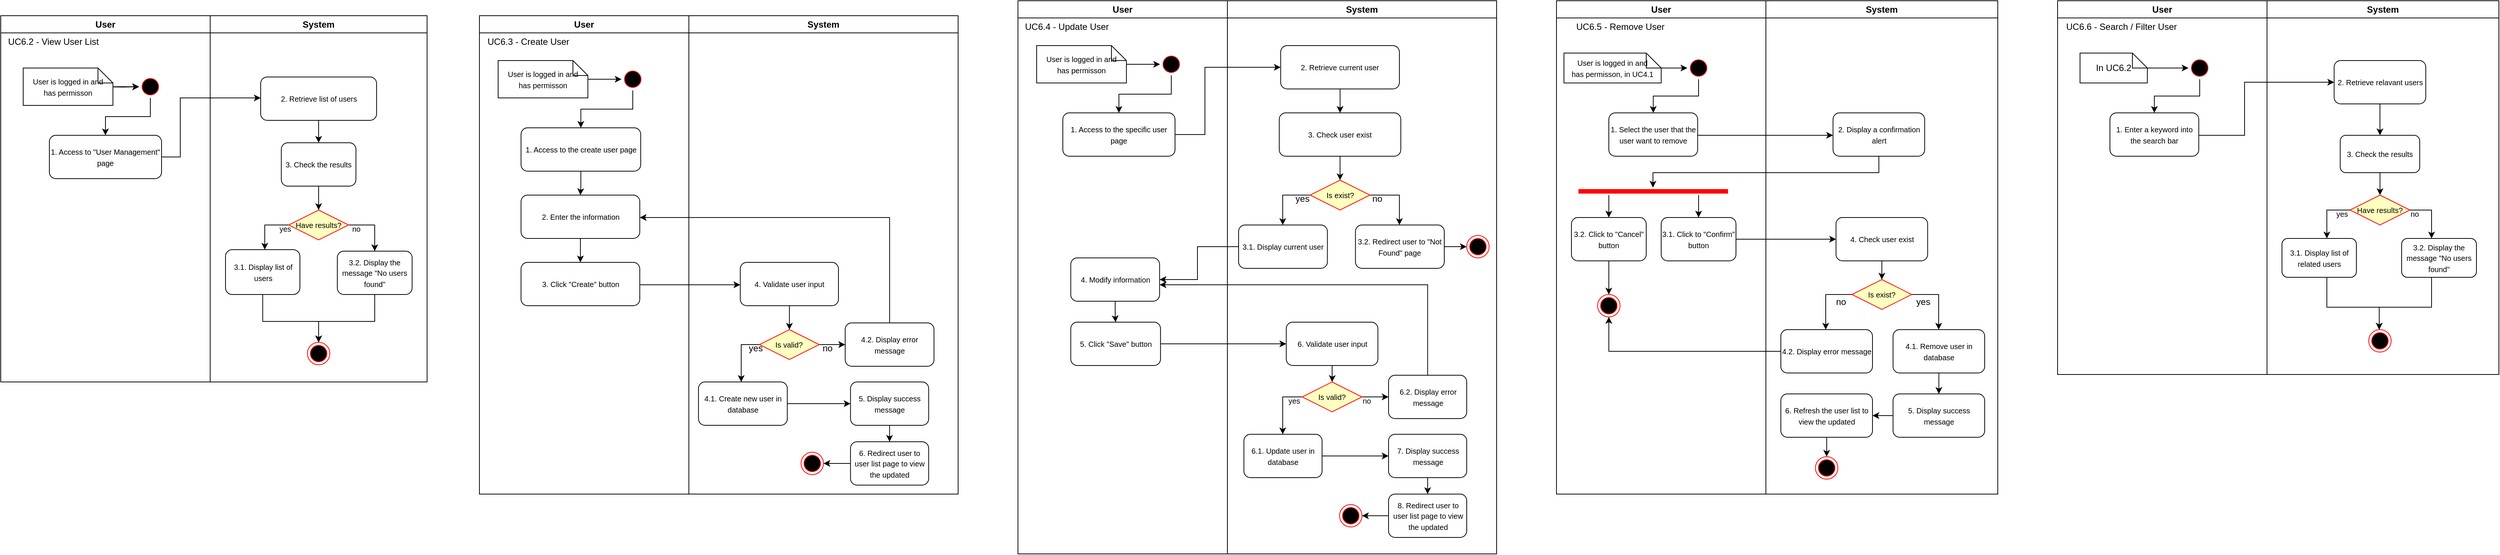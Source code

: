 <mxfile version="21.6.1" type="device">
  <diagram name="Page-1" id="e7e014a7-5840-1c2e-5031-d8a46d1fe8dd">
    <mxGraphModel dx="863" dy="505" grid="1" gridSize="10" guides="1" tooltips="1" connect="1" arrows="1" fold="1" page="1" pageScale="1" pageWidth="1169" pageHeight="826" background="none" math="0" shadow="0">
      <root>
        <mxCell id="0" />
        <mxCell id="1" parent="0" />
        <mxCell id="2" value="User" style="swimlane;whiteSpace=wrap;labelBackgroundColor=none;" parent="1" vertex="1">
          <mxGeometry x="40" y="40" width="280" height="490" as="geometry" />
        </mxCell>
        <mxCell id="q0-vvOxoMpotTMaAw7Id-45" value="" style="edgeStyle=orthogonalEdgeStyle;rounded=0;orthogonalLoop=1;jettySize=auto;html=1;" parent="2" source="5" target="q0-vvOxoMpotTMaAw7Id-51" edge="1">
          <mxGeometry relative="1" as="geometry">
            <mxPoint x="139.983" y="82" as="targetPoint" />
            <Array as="points" />
          </mxGeometry>
        </mxCell>
        <mxCell id="5" value="" style="ellipse;shape=startState;fillColor=#000000;strokeColor=#ff0000;" parent="2" vertex="1">
          <mxGeometry x="185" y="80" width="30" height="30" as="geometry" />
        </mxCell>
        <mxCell id="q0-vvOxoMpotTMaAw7Id-51" value="&lt;span style=&quot;color: rgb(0, 0, 0); font-family: Helvetica; font-size: 10px; font-style: normal; font-variant-ligatures: normal; font-variant-caps: normal; font-weight: 400; letter-spacing: normal; orphans: 2; text-align: center; text-indent: 0px; text-transform: none; widows: 2; word-spacing: 0px; -webkit-text-stroke-width: 0px; background-color: rgb(251, 251, 251); text-decoration-thickness: initial; text-decoration-style: initial; text-decoration-color: initial; float: none; display: inline !important;&quot;&gt;1. Access to &quot;User Management&quot; page&lt;/span&gt;" style="rounded=1;whiteSpace=wrap;html=1;verticalAlign=middle;" parent="2" vertex="1">
          <mxGeometry x="65" y="160" width="150" height="58" as="geometry" />
        </mxCell>
        <mxCell id="bUwD3FaFitT1GLIlqr40-110" value="" style="edgeStyle=orthogonalEdgeStyle;rounded=0;orthogonalLoop=1;jettySize=auto;html=1;" parent="2" target="5" edge="1">
          <mxGeometry relative="1" as="geometry">
            <mxPoint x="140" y="95" as="sourcePoint" />
          </mxGeometry>
        </mxCell>
        <mxCell id="bUwD3FaFitT1GLIlqr40-21" value="UC6.2 - View User List" style="text;html=1;align=center;verticalAlign=middle;resizable=0;points=[];autosize=1;strokeColor=none;fillColor=none;" parent="2" vertex="1">
          <mxGeometry y="20" width="140" height="30" as="geometry" />
        </mxCell>
        <mxCell id="bUwD3FaFitT1GLIlqr40-117" value="" style="edgeStyle=orthogonalEdgeStyle;rounded=0;orthogonalLoop=1;jettySize=auto;html=1;" parent="2" source="bUwD3FaFitT1GLIlqr40-116" target="5" edge="1">
          <mxGeometry relative="1" as="geometry" />
        </mxCell>
        <mxCell id="bUwD3FaFitT1GLIlqr40-116" value="&lt;font style=&quot;font-size: 10px;&quot;&gt;User is logged in and &lt;br&gt;has permisson&lt;/font&gt;" style="shape=note;size=20;whiteSpace=wrap;html=1;" parent="2" vertex="1">
          <mxGeometry x="30" y="70" width="120" height="50" as="geometry" />
        </mxCell>
        <mxCell id="3" value="System" style="swimlane;whiteSpace=wrap" parent="1" vertex="1">
          <mxGeometry x="320" y="40" width="290" height="490" as="geometry" />
        </mxCell>
        <mxCell id="q0-vvOxoMpotTMaAw7Id-52" value="&lt;font style=&quot;font-size: 10px;&quot;&gt;2. Retrieve list of users&lt;/font&gt;" style="rounded=1;whiteSpace=wrap;html=1;verticalAlign=middle;" parent="3" vertex="1">
          <mxGeometry x="67.5" y="82" width="155" height="58" as="geometry" />
        </mxCell>
        <mxCell id="bUwD3FaFitT1GLIlqr40-51" style="edgeStyle=orthogonalEdgeStyle;rounded=0;orthogonalLoop=1;jettySize=auto;html=1;" parent="3" source="bUwD3FaFitT1GLIlqr40-50" target="21" edge="1">
          <mxGeometry relative="1" as="geometry" />
        </mxCell>
        <mxCell id="bUwD3FaFitT1GLIlqr40-50" value="&lt;font style=&quot;font-size: 10px;&quot;&gt;3. Check the results&lt;/font&gt;" style="rounded=1;whiteSpace=wrap;html=1;verticalAlign=middle;" parent="3" vertex="1">
          <mxGeometry x="95.12" y="170" width="99.75" height="58" as="geometry" />
        </mxCell>
        <mxCell id="q0-vvOxoMpotTMaAw7Id-54" style="edgeStyle=orthogonalEdgeStyle;rounded=0;orthogonalLoop=1;jettySize=auto;html=1;" parent="3" source="q0-vvOxoMpotTMaAw7Id-52" target="bUwD3FaFitT1GLIlqr40-50" edge="1">
          <mxGeometry relative="1" as="geometry" />
        </mxCell>
        <mxCell id="bUwD3FaFitT1GLIlqr40-52" style="edgeStyle=orthogonalEdgeStyle;rounded=0;orthogonalLoop=1;jettySize=auto;html=1;" parent="3" source="21" target="q0-vvOxoMpotTMaAw7Id-57" edge="1">
          <mxGeometry relative="1" as="geometry">
            <Array as="points">
              <mxPoint x="73" y="280" />
            </Array>
          </mxGeometry>
        </mxCell>
        <mxCell id="bUwD3FaFitT1GLIlqr40-54" style="edgeStyle=orthogonalEdgeStyle;rounded=0;orthogonalLoop=1;jettySize=auto;html=1;" parent="3" source="21" target="q0-vvOxoMpotTMaAw7Id-58" edge="1">
          <mxGeometry relative="1" as="geometry">
            <Array as="points">
              <mxPoint x="220" y="280" />
            </Array>
          </mxGeometry>
        </mxCell>
        <mxCell id="21" value="Have results?" style="rhombus;fillColor=#ffffc0;strokeColor=#ff0000;whiteSpace=wrap;fontSize=10;" parent="3" vertex="1">
          <mxGeometry x="105" y="260" width="80" height="40" as="geometry" />
        </mxCell>
        <mxCell id="q0-vvOxoMpotTMaAw7Id-57" value="&lt;font style=&quot;font-size: 10px;&quot;&gt;3.1. Display list of users&lt;/font&gt;" style="rounded=1;whiteSpace=wrap;html=1;verticalAlign=middle;" parent="3" vertex="1">
          <mxGeometry x="20.5" y="313" width="99.5" height="60" as="geometry" />
        </mxCell>
        <mxCell id="q0-vvOxoMpotTMaAw7Id-58" value="&lt;font style=&quot;font-size: 10px;&quot;&gt;3.2. Display the message &quot;No users found&quot;&lt;/font&gt;" style="rounded=1;whiteSpace=wrap;html=1;verticalAlign=middle;" parent="3" vertex="1">
          <mxGeometry x="170" y="315" width="100" height="58" as="geometry" />
        </mxCell>
        <mxCell id="q0-vvOxoMpotTMaAw7Id-59" value="" style="ellipse;html=1;shape=endState;fillColor=#000000;strokeColor=#ff0000;fontSize=10;" parent="3" vertex="1">
          <mxGeometry x="130" y="437" width="30" height="30" as="geometry" />
        </mxCell>
        <mxCell id="q0-vvOxoMpotTMaAw7Id-64" style="edgeStyle=orthogonalEdgeStyle;rounded=0;orthogonalLoop=1;jettySize=auto;html=1;" parent="3" source="q0-vvOxoMpotTMaAw7Id-57" target="q0-vvOxoMpotTMaAw7Id-59" edge="1">
          <mxGeometry relative="1" as="geometry">
            <Array as="points">
              <mxPoint x="70" y="409" />
              <mxPoint x="145" y="409" />
            </Array>
          </mxGeometry>
        </mxCell>
        <mxCell id="q0-vvOxoMpotTMaAw7Id-65" style="edgeStyle=orthogonalEdgeStyle;rounded=0;orthogonalLoop=1;jettySize=auto;html=1;" parent="3" source="q0-vvOxoMpotTMaAw7Id-58" target="q0-vvOxoMpotTMaAw7Id-59" edge="1">
          <mxGeometry relative="1" as="geometry">
            <Array as="points">
              <mxPoint x="220" y="409" />
              <mxPoint x="145" y="409" />
            </Array>
          </mxGeometry>
        </mxCell>
        <mxCell id="q0-vvOxoMpotTMaAw7Id-66" value="&lt;font size=&quot;1&quot;&gt;yes&lt;/font&gt;" style="text;html=1;align=center;verticalAlign=middle;resizable=0;points=[];autosize=1;strokeColor=none;fillColor=none;" parent="3" vertex="1">
          <mxGeometry x="80" y="270" width="40" height="30" as="geometry" />
        </mxCell>
        <mxCell id="q0-vvOxoMpotTMaAw7Id-67" value="&lt;font size=&quot;1&quot;&gt;no&lt;/font&gt;" style="text;html=1;align=center;verticalAlign=middle;resizable=0;points=[];autosize=1;strokeColor=none;fillColor=none;" parent="3" vertex="1">
          <mxGeometry x="180" y="270" width="30" height="30" as="geometry" />
        </mxCell>
        <mxCell id="q0-vvOxoMpotTMaAw7Id-49" style="edgeStyle=orthogonalEdgeStyle;rounded=0;orthogonalLoop=1;jettySize=auto;html=1;" parent="1" source="q0-vvOxoMpotTMaAw7Id-51" target="q0-vvOxoMpotTMaAw7Id-52" edge="1">
          <mxGeometry relative="1" as="geometry">
            <mxPoint x="244.5" y="147" as="sourcePoint" />
            <mxPoint x="396" y="171" as="targetPoint" />
            <Array as="points">
              <mxPoint x="280" y="229" />
              <mxPoint x="280" y="150" />
            </Array>
          </mxGeometry>
        </mxCell>
        <mxCell id="bUwD3FaFitT1GLIlqr40-22" value="User" style="swimlane;whiteSpace=wrap;labelBackgroundColor=none;" parent="1" vertex="1">
          <mxGeometry x="1400" y="20" width="280" height="740" as="geometry" />
        </mxCell>
        <mxCell id="bUwD3FaFitT1GLIlqr40-23" value="" style="edgeStyle=orthogonalEdgeStyle;rounded=0;orthogonalLoop=1;jettySize=auto;html=1;" parent="bUwD3FaFitT1GLIlqr40-22" source="bUwD3FaFitT1GLIlqr40-24" target="bUwD3FaFitT1GLIlqr40-25" edge="1">
          <mxGeometry relative="1" as="geometry">
            <mxPoint x="139.983" y="82" as="targetPoint" />
            <Array as="points" />
          </mxGeometry>
        </mxCell>
        <mxCell id="bUwD3FaFitT1GLIlqr40-24" value="" style="ellipse;shape=startState;fillColor=#000000;strokeColor=#ff0000;" parent="bUwD3FaFitT1GLIlqr40-22" vertex="1">
          <mxGeometry x="190" y="70" width="30" height="30" as="geometry" />
        </mxCell>
        <mxCell id="bUwD3FaFitT1GLIlqr40-25" value="&lt;span style=&quot;color: rgb(0, 0, 0); font-family: Helvetica; font-size: 10px; font-style: normal; font-variant-ligatures: normal; font-variant-caps: normal; font-weight: 400; letter-spacing: normal; orphans: 2; text-align: center; text-indent: 0px; text-transform: none; widows: 2; word-spacing: 0px; -webkit-text-stroke-width: 0px; background-color: rgb(251, 251, 251); text-decoration-thickness: initial; text-decoration-style: initial; text-decoration-color: initial; float: none; display: inline !important;&quot;&gt;1. Access to the specific user page&lt;/span&gt;" style="rounded=1;whiteSpace=wrap;html=1;verticalAlign=middle;" parent="bUwD3FaFitT1GLIlqr40-22" vertex="1">
          <mxGeometry x="60" y="150" width="150" height="58" as="geometry" />
        </mxCell>
        <mxCell id="bUwD3FaFitT1GLIlqr40-43" value="&lt;font style=&quot;font-size: 10px;&quot;&gt;5. Click &quot;Save&quot; button&lt;/font&gt;" style="rounded=1;whiteSpace=wrap;html=1;verticalAlign=middle;" parent="bUwD3FaFitT1GLIlqr40-22" vertex="1">
          <mxGeometry x="70.62" y="430" width="120" height="58" as="geometry" />
        </mxCell>
        <mxCell id="bUwD3FaFitT1GLIlqr40-112" value="UC6.4 - Update User" style="text;html=1;align=center;verticalAlign=middle;resizable=0;points=[];autosize=1;strokeColor=none;fillColor=none;" parent="bUwD3FaFitT1GLIlqr40-22" vertex="1">
          <mxGeometry x="-5" y="20" width="140" height="30" as="geometry" />
        </mxCell>
        <mxCell id="bUwD3FaFitT1GLIlqr40-113" value="" style="edgeStyle=orthogonalEdgeStyle;rounded=0;orthogonalLoop=1;jettySize=auto;html=1;" parent="bUwD3FaFitT1GLIlqr40-22" source="bUwD3FaFitT1GLIlqr40-111" target="bUwD3FaFitT1GLIlqr40-24" edge="1">
          <mxGeometry relative="1" as="geometry" />
        </mxCell>
        <mxCell id="bUwD3FaFitT1GLIlqr40-111" value="&lt;font style=&quot;font-size: 10px;&quot;&gt;User is logged in and &lt;br&gt;has permisson&lt;/font&gt;" style="shape=note;size=20;whiteSpace=wrap;html=1;" parent="bUwD3FaFitT1GLIlqr40-22" vertex="1">
          <mxGeometry x="25" y="60" width="120" height="50" as="geometry" />
        </mxCell>
        <mxCell id="bUwD3FaFitT1GLIlqr40-41" value="&lt;font style=&quot;font-size: 10px;&quot;&gt;4. Modify information&lt;/font&gt;" style="rounded=1;whiteSpace=wrap;html=1;verticalAlign=middle;" parent="bUwD3FaFitT1GLIlqr40-22" vertex="1">
          <mxGeometry x="70.62" y="344" width="118.75" height="58" as="geometry" />
        </mxCell>
        <mxCell id="bUwD3FaFitT1GLIlqr40-44" style="edgeStyle=orthogonalEdgeStyle;rounded=0;orthogonalLoop=1;jettySize=auto;html=1;" parent="bUwD3FaFitT1GLIlqr40-22" source="bUwD3FaFitT1GLIlqr40-41" target="bUwD3FaFitT1GLIlqr40-43" edge="1">
          <mxGeometry relative="1" as="geometry" />
        </mxCell>
        <mxCell id="bUwD3FaFitT1GLIlqr40-27" value="System" style="swimlane;whiteSpace=wrap" parent="1" vertex="1">
          <mxGeometry x="1680" y="20" width="360" height="740" as="geometry" />
        </mxCell>
        <mxCell id="pSkTOcKnXI5YWZAtx5D0-23" value="" style="edgeStyle=orthogonalEdgeStyle;rounded=0;orthogonalLoop=1;jettySize=auto;html=1;" parent="bUwD3FaFitT1GLIlqr40-27" source="bUwD3FaFitT1GLIlqr40-32" target="pSkTOcKnXI5YWZAtx5D0-22" edge="1">
          <mxGeometry relative="1" as="geometry" />
        </mxCell>
        <mxCell id="bUwD3FaFitT1GLIlqr40-32" value="&lt;font style=&quot;font-size: 10px;&quot;&gt;2. Retrieve current user&lt;/font&gt;" style="rounded=1;whiteSpace=wrap;html=1;verticalAlign=middle;" parent="bUwD3FaFitT1GLIlqr40-27" vertex="1">
          <mxGeometry x="71.25" y="60" width="158.75" height="58" as="geometry" />
        </mxCell>
        <mxCell id="bUwD3FaFitT1GLIlqr40-48" style="edgeStyle=orthogonalEdgeStyle;rounded=0;orthogonalLoop=1;jettySize=auto;html=1;" parent="bUwD3FaFitT1GLIlqr40-27" source="bUwD3FaFitT1GLIlqr40-45" target="bUwD3FaFitT1GLIlqr40-46" edge="1">
          <mxGeometry relative="1" as="geometry" />
        </mxCell>
        <mxCell id="bUwD3FaFitT1GLIlqr40-45" value="&lt;font style=&quot;font-size: 10px;&quot;&gt;6. Validate user input&lt;/font&gt;" style="rounded=1;whiteSpace=wrap;html=1;verticalAlign=middle;" parent="bUwD3FaFitT1GLIlqr40-27" vertex="1">
          <mxGeometry x="78.75" y="430" width="122.5" height="58" as="geometry" />
        </mxCell>
        <mxCell id="pSkTOcKnXI5YWZAtx5D0-37" style="edgeStyle=orthogonalEdgeStyle;rounded=0;orthogonalLoop=1;jettySize=auto;html=1;" parent="bUwD3FaFitT1GLIlqr40-27" source="bUwD3FaFitT1GLIlqr40-46" target="bUwD3FaFitT1GLIlqr40-49" edge="1">
          <mxGeometry relative="1" as="geometry">
            <Array as="points">
              <mxPoint x="74" y="530" />
            </Array>
          </mxGeometry>
        </mxCell>
        <mxCell id="pSkTOcKnXI5YWZAtx5D0-38" style="edgeStyle=orthogonalEdgeStyle;rounded=0;orthogonalLoop=1;jettySize=auto;html=1;" parent="bUwD3FaFitT1GLIlqr40-27" source="bUwD3FaFitT1GLIlqr40-46" target="bUwD3FaFitT1GLIlqr40-56" edge="1">
          <mxGeometry relative="1" as="geometry">
            <Array as="points">
              <mxPoint x="217" y="530" />
            </Array>
          </mxGeometry>
        </mxCell>
        <mxCell id="bUwD3FaFitT1GLIlqr40-46" value="Is valid?" style="rhombus;fillColor=#ffffc0;strokeColor=#ff0000;whiteSpace=wrap;fontSize=10;" parent="bUwD3FaFitT1GLIlqr40-27" vertex="1">
          <mxGeometry x="100" y="510" width="80" height="40" as="geometry" />
        </mxCell>
        <mxCell id="bUwD3FaFitT1GLIlqr40-61" style="edgeStyle=orthogonalEdgeStyle;rounded=0;orthogonalLoop=1;jettySize=auto;html=1;" parent="bUwD3FaFitT1GLIlqr40-27" source="bUwD3FaFitT1GLIlqr40-49" target="bUwD3FaFitT1GLIlqr40-60" edge="1">
          <mxGeometry relative="1" as="geometry" />
        </mxCell>
        <mxCell id="bUwD3FaFitT1GLIlqr40-49" value="&lt;font style=&quot;font-size: 10px;&quot;&gt;6.1. Update user in database&lt;/font&gt;" style="rounded=1;whiteSpace=wrap;html=1;verticalAlign=middle;" parent="bUwD3FaFitT1GLIlqr40-27" vertex="1">
          <mxGeometry x="22.12" y="580" width="104.5" height="58" as="geometry" />
        </mxCell>
        <mxCell id="bUwD3FaFitT1GLIlqr40-56" value="&lt;font style=&quot;font-size: 10px;&quot;&gt;6.2. Display error message&lt;/font&gt;" style="rounded=1;whiteSpace=wrap;html=1;verticalAlign=middle;" parent="bUwD3FaFitT1GLIlqr40-27" vertex="1">
          <mxGeometry x="215.5" y="501" width="104.5" height="58" as="geometry" />
        </mxCell>
        <mxCell id="iPqSwQI-IjeFykvfGZ3u-22" style="edgeStyle=orthogonalEdgeStyle;rounded=0;orthogonalLoop=1;jettySize=auto;html=1;" parent="bUwD3FaFitT1GLIlqr40-27" source="bUwD3FaFitT1GLIlqr40-60" target="DOB6De9PXuz2SghbElTi-24" edge="1">
          <mxGeometry relative="1" as="geometry">
            <Array as="points" />
          </mxGeometry>
        </mxCell>
        <mxCell id="bUwD3FaFitT1GLIlqr40-60" value="&lt;font style=&quot;font-size: 10px;&quot;&gt;7. Display success message&lt;/font&gt;" style="rounded=1;whiteSpace=wrap;html=1;verticalAlign=middle;" parent="bUwD3FaFitT1GLIlqr40-27" vertex="1">
          <mxGeometry x="215.5" y="580" width="104.5" height="58" as="geometry" />
        </mxCell>
        <mxCell id="bUwD3FaFitT1GLIlqr40-37" value="" style="ellipse;html=1;shape=endState;fillColor=#000000;strokeColor=#ff0000;fontSize=10;" parent="bUwD3FaFitT1GLIlqr40-27" vertex="1">
          <mxGeometry x="150" y="674" width="30" height="30" as="geometry" />
        </mxCell>
        <mxCell id="bUwD3FaFitT1GLIlqr40-114" value="&lt;font size=&quot;1&quot;&gt;yes&lt;/font&gt;" style="text;html=1;align=center;verticalAlign=middle;resizable=0;points=[];autosize=1;strokeColor=none;fillColor=none;" parent="bUwD3FaFitT1GLIlqr40-27" vertex="1">
          <mxGeometry x="69.37" y="520" width="40" height="30" as="geometry" />
        </mxCell>
        <mxCell id="bUwD3FaFitT1GLIlqr40-115" value="&lt;font size=&quot;1&quot;&gt;no&lt;/font&gt;" style="text;html=1;align=center;verticalAlign=middle;resizable=0;points=[];autosize=1;strokeColor=none;fillColor=none;" parent="bUwD3FaFitT1GLIlqr40-27" vertex="1">
          <mxGeometry x="171.25" y="520" width="30" height="30" as="geometry" />
        </mxCell>
        <mxCell id="pSkTOcKnXI5YWZAtx5D0-27" value="" style="edgeStyle=orthogonalEdgeStyle;rounded=0;orthogonalLoop=1;jettySize=auto;html=1;" parent="bUwD3FaFitT1GLIlqr40-27" source="pSkTOcKnXI5YWZAtx5D0-22" target="pSkTOcKnXI5YWZAtx5D0-26" edge="1">
          <mxGeometry relative="1" as="geometry" />
        </mxCell>
        <mxCell id="pSkTOcKnXI5YWZAtx5D0-22" value="&lt;font style=&quot;font-size: 10px;&quot;&gt;3. Check user exist&lt;/font&gt;" style="rounded=1;whiteSpace=wrap;html=1;verticalAlign=middle;" parent="bUwD3FaFitT1GLIlqr40-27" vertex="1">
          <mxGeometry x="69.37" y="150" width="162.5" height="58" as="geometry" />
        </mxCell>
        <mxCell id="pSkTOcKnXI5YWZAtx5D0-30" style="edgeStyle=orthogonalEdgeStyle;rounded=0;orthogonalLoop=1;jettySize=auto;html=1;" parent="bUwD3FaFitT1GLIlqr40-27" source="pSkTOcKnXI5YWZAtx5D0-26" target="pSkTOcKnXI5YWZAtx5D0-28" edge="1">
          <mxGeometry relative="1" as="geometry">
            <Array as="points">
              <mxPoint x="74" y="260" />
            </Array>
          </mxGeometry>
        </mxCell>
        <mxCell id="pSkTOcKnXI5YWZAtx5D0-31" style="edgeStyle=orthogonalEdgeStyle;rounded=0;orthogonalLoop=1;jettySize=auto;html=1;" parent="bUwD3FaFitT1GLIlqr40-27" source="pSkTOcKnXI5YWZAtx5D0-26" target="pSkTOcKnXI5YWZAtx5D0-29" edge="1">
          <mxGeometry relative="1" as="geometry">
            <Array as="points">
              <mxPoint x="230" y="260" />
            </Array>
          </mxGeometry>
        </mxCell>
        <mxCell id="pSkTOcKnXI5YWZAtx5D0-26" value="Is exist?" style="rhombus;fillColor=#ffffc0;strokeColor=#ff0000;whiteSpace=wrap;fontSize=10;" parent="bUwD3FaFitT1GLIlqr40-27" vertex="1">
          <mxGeometry x="110.62" y="240" width="80" height="40" as="geometry" />
        </mxCell>
        <mxCell id="pSkTOcKnXI5YWZAtx5D0-28" value="&lt;font style=&quot;font-size: 10px;&quot;&gt;3.1. Display current user&lt;/font&gt;" style="rounded=1;whiteSpace=wrap;html=1;verticalAlign=middle;" parent="bUwD3FaFitT1GLIlqr40-27" vertex="1">
          <mxGeometry x="15" y="300" width="118.75" height="58" as="geometry" />
        </mxCell>
        <mxCell id="pSkTOcKnXI5YWZAtx5D0-40" value="" style="edgeStyle=orthogonalEdgeStyle;rounded=0;orthogonalLoop=1;jettySize=auto;html=1;" parent="bUwD3FaFitT1GLIlqr40-27" source="pSkTOcKnXI5YWZAtx5D0-29" target="pSkTOcKnXI5YWZAtx5D0-39" edge="1">
          <mxGeometry relative="1" as="geometry" />
        </mxCell>
        <mxCell id="pSkTOcKnXI5YWZAtx5D0-29" value="&lt;font style=&quot;font-size: 10px;&quot;&gt;3.2. Redirect user to &quot;Not Found&quot; page&lt;/font&gt;" style="rounded=1;whiteSpace=wrap;html=1;verticalAlign=middle;" parent="bUwD3FaFitT1GLIlqr40-27" vertex="1">
          <mxGeometry x="171.25" y="300" width="118.75" height="58" as="geometry" />
        </mxCell>
        <mxCell id="pSkTOcKnXI5YWZAtx5D0-32" value="yes" style="text;html=1;align=center;verticalAlign=middle;resizable=0;points=[];autosize=1;strokeColor=none;fillColor=none;" parent="bUwD3FaFitT1GLIlqr40-27" vertex="1">
          <mxGeometry x="79.5" y="250" width="40" height="30" as="geometry" />
        </mxCell>
        <mxCell id="pSkTOcKnXI5YWZAtx5D0-33" value="no" style="text;html=1;align=center;verticalAlign=middle;resizable=0;points=[];autosize=1;strokeColor=none;fillColor=none;" parent="bUwD3FaFitT1GLIlqr40-27" vertex="1">
          <mxGeometry x="180" y="250" width="40" height="30" as="geometry" />
        </mxCell>
        <mxCell id="pSkTOcKnXI5YWZAtx5D0-39" value="" style="ellipse;html=1;shape=endState;fillColor=#000000;strokeColor=#ff0000;fontSize=10;" parent="bUwD3FaFitT1GLIlqr40-27" vertex="1">
          <mxGeometry x="320" y="314" width="30" height="30" as="geometry" />
        </mxCell>
        <mxCell id="DOB6De9PXuz2SghbElTi-25" value="" style="edgeStyle=orthogonalEdgeStyle;rounded=0;orthogonalLoop=1;jettySize=auto;html=1;" edge="1" parent="bUwD3FaFitT1GLIlqr40-27" source="DOB6De9PXuz2SghbElTi-24" target="bUwD3FaFitT1GLIlqr40-37">
          <mxGeometry relative="1" as="geometry" />
        </mxCell>
        <mxCell id="DOB6De9PXuz2SghbElTi-24" value="&lt;font style=&quot;font-size: 10px;&quot;&gt;&lt;font style=&quot;font-size: 10px;&quot;&gt;&lt;font style=&quot;font-size: 10px;&quot;&gt;8.&amp;nbsp;&lt;/font&gt;Redirect user to user list page&lt;/font&gt;&amp;nbsp;to view the updated&lt;/font&gt;" style="rounded=1;whiteSpace=wrap;html=1;verticalAlign=middle;" vertex="1" parent="bUwD3FaFitT1GLIlqr40-27">
          <mxGeometry x="215.5" y="660" width="104.5" height="58" as="geometry" />
        </mxCell>
        <mxCell id="bUwD3FaFitT1GLIlqr40-40" style="edgeStyle=orthogonalEdgeStyle;rounded=0;orthogonalLoop=1;jettySize=auto;html=1;" parent="1" source="bUwD3FaFitT1GLIlqr40-25" target="bUwD3FaFitT1GLIlqr40-32" edge="1">
          <mxGeometry relative="1" as="geometry">
            <mxPoint x="1604.5" y="127" as="sourcePoint" />
            <mxPoint x="1756" y="151" as="targetPoint" />
            <Array as="points">
              <mxPoint x="1650" y="199" />
              <mxPoint x="1650" y="109" />
            </Array>
          </mxGeometry>
        </mxCell>
        <mxCell id="bUwD3FaFitT1GLIlqr40-47" style="edgeStyle=orthogonalEdgeStyle;rounded=0;orthogonalLoop=1;jettySize=auto;html=1;" parent="1" source="bUwD3FaFitT1GLIlqr40-43" target="bUwD3FaFitT1GLIlqr40-45" edge="1">
          <mxGeometry relative="1" as="geometry" />
        </mxCell>
        <mxCell id="bUwD3FaFitT1GLIlqr40-63" value="User" style="swimlane;whiteSpace=wrap;labelBackgroundColor=none;" parent="1" vertex="1">
          <mxGeometry x="2790" y="20" width="280" height="500" as="geometry" />
        </mxCell>
        <mxCell id="bUwD3FaFitT1GLIlqr40-64" value="" style="edgeStyle=orthogonalEdgeStyle;rounded=0;orthogonalLoop=1;jettySize=auto;html=1;" parent="bUwD3FaFitT1GLIlqr40-63" source="bUwD3FaFitT1GLIlqr40-65" target="bUwD3FaFitT1GLIlqr40-69" edge="1">
          <mxGeometry relative="1" as="geometry">
            <mxPoint x="140" y="82" as="targetPoint" />
            <Array as="points" />
          </mxGeometry>
        </mxCell>
        <mxCell id="bUwD3FaFitT1GLIlqr40-65" value="" style="ellipse;shape=startState;fillColor=#000000;strokeColor=#ff0000;" parent="bUwD3FaFitT1GLIlqr40-63" vertex="1">
          <mxGeometry x="175" y="75" width="30" height="30" as="geometry" />
        </mxCell>
        <mxCell id="bUwD3FaFitT1GLIlqr40-69" value="&lt;font style=&quot;font-size: 10px;&quot;&gt;1. Enter a keyword into the search bar&lt;/font&gt;" style="rounded=1;whiteSpace=wrap;html=1;verticalAlign=middle;" parent="bUwD3FaFitT1GLIlqr40-63" vertex="1">
          <mxGeometry x="70" y="150" width="118.75" height="58" as="geometry" />
        </mxCell>
        <mxCell id="bUwD3FaFitT1GLIlqr40-119" value="" style="edgeStyle=orthogonalEdgeStyle;rounded=0;orthogonalLoop=1;jettySize=auto;html=1;" parent="bUwD3FaFitT1GLIlqr40-63" source="bUwD3FaFitT1GLIlqr40-107" target="bUwD3FaFitT1GLIlqr40-65" edge="1">
          <mxGeometry relative="1" as="geometry" />
        </mxCell>
        <mxCell id="bUwD3FaFitT1GLIlqr40-107" value="In UC6.2" style="shape=note;size=20;whiteSpace=wrap;html=1;" parent="bUwD3FaFitT1GLIlqr40-63" vertex="1">
          <mxGeometry x="30" y="70" width="90" height="40" as="geometry" />
        </mxCell>
        <mxCell id="bUwD3FaFitT1GLIlqr40-118" value="UC6.6 - Search / Filter User" style="text;html=1;align=center;verticalAlign=middle;resizable=0;points=[];autosize=1;strokeColor=none;fillColor=none;" parent="bUwD3FaFitT1GLIlqr40-63" vertex="1">
          <mxGeometry y="20" width="170" height="30" as="geometry" />
        </mxCell>
        <mxCell id="bUwD3FaFitT1GLIlqr40-71" value="System" style="swimlane;whiteSpace=wrap" parent="1" vertex="1">
          <mxGeometry x="3070" y="20" width="310" height="500" as="geometry" />
        </mxCell>
        <mxCell id="bUwD3FaFitT1GLIlqr40-74" value="&lt;font style=&quot;font-size: 10px;&quot;&gt;3. Check the results&lt;/font&gt;" style="rounded=1;whiteSpace=wrap;html=1;verticalAlign=middle;" parent="bUwD3FaFitT1GLIlqr40-71" vertex="1">
          <mxGeometry x="97.88" y="180" width="106.25" height="50" as="geometry" />
        </mxCell>
        <mxCell id="bUwD3FaFitT1GLIlqr40-93" value="" style="edgeStyle=orthogonalEdgeStyle;rounded=0;orthogonalLoop=1;jettySize=auto;html=1;" parent="bUwD3FaFitT1GLIlqr40-71" source="bUwD3FaFitT1GLIlqr40-91" target="bUwD3FaFitT1GLIlqr40-74" edge="1">
          <mxGeometry relative="1" as="geometry" />
        </mxCell>
        <mxCell id="bUwD3FaFitT1GLIlqr40-91" value="&lt;font style=&quot;font-size: 10px;&quot;&gt;2. Retrieve relavant users&lt;/font&gt;" style="rounded=1;whiteSpace=wrap;html=1;verticalAlign=middle;" parent="bUwD3FaFitT1GLIlqr40-71" vertex="1">
          <mxGeometry x="89.75" y="80" width="122.5" height="58" as="geometry" />
        </mxCell>
        <mxCell id="bUwD3FaFitT1GLIlqr40-94" style="edgeStyle=orthogonalEdgeStyle;rounded=0;orthogonalLoop=1;jettySize=auto;html=1;" parent="bUwD3FaFitT1GLIlqr40-71" source="bUwD3FaFitT1GLIlqr40-74" target="bUwD3FaFitT1GLIlqr40-97" edge="1">
          <mxGeometry relative="1" as="geometry">
            <mxPoint x="154.75" y="320" as="sourcePoint" />
          </mxGeometry>
        </mxCell>
        <mxCell id="bUwD3FaFitT1GLIlqr40-97" value="Have results?" style="rhombus;fillColor=#ffffc0;strokeColor=#ff0000;whiteSpace=wrap;fontSize=10;" parent="bUwD3FaFitT1GLIlqr40-71" vertex="1">
          <mxGeometry x="111.01" y="260" width="80" height="40" as="geometry" />
        </mxCell>
        <mxCell id="bUwD3FaFitT1GLIlqr40-98" value="&lt;font style=&quot;font-size: 10px;&quot;&gt;&lt;font style=&quot;font-size: 10px;&quot;&gt;3.1.&amp;nbsp;&lt;/font&gt;Display list of related users&lt;/font&gt;" style="rounded=1;whiteSpace=wrap;html=1;verticalAlign=middle;" parent="bUwD3FaFitT1GLIlqr40-71" vertex="1">
          <mxGeometry x="20" y="318" width="99.5" height="52" as="geometry" />
        </mxCell>
        <mxCell id="bUwD3FaFitT1GLIlqr40-95" style="edgeStyle=orthogonalEdgeStyle;rounded=0;orthogonalLoop=1;jettySize=auto;html=1;" parent="bUwD3FaFitT1GLIlqr40-71" source="bUwD3FaFitT1GLIlqr40-97" target="bUwD3FaFitT1GLIlqr40-98" edge="1">
          <mxGeometry relative="1" as="geometry">
            <Array as="points">
              <mxPoint x="80" y="280" />
            </Array>
          </mxGeometry>
        </mxCell>
        <mxCell id="bUwD3FaFitT1GLIlqr40-99" value="&lt;font style=&quot;font-size: 10px;&quot;&gt;3.2. Display the message &quot;No users found&quot;&lt;/font&gt;" style="rounded=1;whiteSpace=wrap;html=1;verticalAlign=middle;" parent="bUwD3FaFitT1GLIlqr40-71" vertex="1">
          <mxGeometry x="180" y="318" width="100" height="52" as="geometry" />
        </mxCell>
        <mxCell id="bUwD3FaFitT1GLIlqr40-96" style="edgeStyle=orthogonalEdgeStyle;rounded=0;orthogonalLoop=1;jettySize=auto;html=1;" parent="bUwD3FaFitT1GLIlqr40-71" source="bUwD3FaFitT1GLIlqr40-97" target="bUwD3FaFitT1GLIlqr40-99" edge="1">
          <mxGeometry relative="1" as="geometry">
            <Array as="points">
              <mxPoint x="220" y="280" />
            </Array>
          </mxGeometry>
        </mxCell>
        <mxCell id="bUwD3FaFitT1GLIlqr40-100" style="edgeStyle=orthogonalEdgeStyle;rounded=0;orthogonalLoop=1;jettySize=auto;html=1;" parent="bUwD3FaFitT1GLIlqr40-71" source="bUwD3FaFitT1GLIlqr40-98" target="bUwD3FaFitT1GLIlqr40-104" edge="1">
          <mxGeometry relative="1" as="geometry">
            <Array as="points">
              <mxPoint x="80" y="410" />
              <mxPoint x="150" y="410" />
            </Array>
            <mxPoint x="154.75" y="529" as="targetPoint" />
          </mxGeometry>
        </mxCell>
        <mxCell id="bUwD3FaFitT1GLIlqr40-101" style="edgeStyle=orthogonalEdgeStyle;rounded=0;orthogonalLoop=1;jettySize=auto;html=1;" parent="bUwD3FaFitT1GLIlqr40-71" source="bUwD3FaFitT1GLIlqr40-99" target="bUwD3FaFitT1GLIlqr40-104" edge="1">
          <mxGeometry relative="1" as="geometry">
            <Array as="points">
              <mxPoint x="220" y="410" />
              <mxPoint x="150" y="410" />
            </Array>
            <mxPoint x="154.75" y="529" as="targetPoint" />
          </mxGeometry>
        </mxCell>
        <mxCell id="bUwD3FaFitT1GLIlqr40-102" value="&lt;font size=&quot;1&quot;&gt;yes&lt;/font&gt;" style="text;html=1;align=center;verticalAlign=middle;resizable=0;points=[];autosize=1;strokeColor=none;fillColor=none;" parent="bUwD3FaFitT1GLIlqr40-71" vertex="1">
          <mxGeometry x="79.5" y="270" width="40" height="30" as="geometry" />
        </mxCell>
        <mxCell id="bUwD3FaFitT1GLIlqr40-103" value="&lt;font size=&quot;1&quot;&gt;no&lt;/font&gt;" style="text;html=1;align=center;verticalAlign=middle;resizable=0;points=[];autosize=1;strokeColor=none;fillColor=none;" parent="bUwD3FaFitT1GLIlqr40-71" vertex="1">
          <mxGeometry x="182.25" y="270" width="30" height="30" as="geometry" />
        </mxCell>
        <mxCell id="bUwD3FaFitT1GLIlqr40-104" value="" style="ellipse;html=1;shape=endState;fillColor=#000000;strokeColor=#ff0000;fontSize=10;" parent="bUwD3FaFitT1GLIlqr40-71" vertex="1">
          <mxGeometry x="136" y="440" width="30" height="30" as="geometry" />
        </mxCell>
        <mxCell id="bUwD3FaFitT1GLIlqr40-86" style="edgeStyle=orthogonalEdgeStyle;rounded=0;orthogonalLoop=1;jettySize=auto;html=1;" parent="1" source="bUwD3FaFitT1GLIlqr40-69" target="bUwD3FaFitT1GLIlqr40-91" edge="1">
          <mxGeometry relative="1" as="geometry">
            <Array as="points">
              <mxPoint x="3040" y="200" />
              <mxPoint x="3040" y="129" />
            </Array>
            <mxPoint x="2978.75" y="289.0" as="sourcePoint" />
          </mxGeometry>
        </mxCell>
        <mxCell id="bUwD3FaFitT1GLIlqr40-59" style="edgeStyle=orthogonalEdgeStyle;rounded=0;orthogonalLoop=1;jettySize=auto;html=1;" parent="1" source="bUwD3FaFitT1GLIlqr40-56" target="bUwD3FaFitT1GLIlqr40-41" edge="1">
          <mxGeometry relative="1" as="geometry">
            <Array as="points">
              <mxPoint x="1948" y="400" />
            </Array>
          </mxGeometry>
        </mxCell>
        <mxCell id="pSkTOcKnXI5YWZAtx5D0-36" style="edgeStyle=orthogonalEdgeStyle;rounded=0;orthogonalLoop=1;jettySize=auto;html=1;" parent="1" source="pSkTOcKnXI5YWZAtx5D0-28" target="bUwD3FaFitT1GLIlqr40-41" edge="1">
          <mxGeometry relative="1" as="geometry">
            <Array as="points">
              <mxPoint x="1640" y="349" />
              <mxPoint x="1640" y="393" />
            </Array>
          </mxGeometry>
        </mxCell>
        <mxCell id="iPqSwQI-IjeFykvfGZ3u-23" value="User" style="swimlane;whiteSpace=wrap;labelBackgroundColor=none;" parent="1" vertex="1">
          <mxGeometry x="680" y="40" width="280" height="640" as="geometry" />
        </mxCell>
        <mxCell id="iPqSwQI-IjeFykvfGZ3u-24" value="" style="edgeStyle=orthogonalEdgeStyle;rounded=0;orthogonalLoop=1;jettySize=auto;html=1;" parent="iPqSwQI-IjeFykvfGZ3u-23" source="iPqSwQI-IjeFykvfGZ3u-25" target="iPqSwQI-IjeFykvfGZ3u-26" edge="1">
          <mxGeometry relative="1" as="geometry">
            <mxPoint x="139.983" y="82" as="targetPoint" />
            <Array as="points" />
          </mxGeometry>
        </mxCell>
        <mxCell id="iPqSwQI-IjeFykvfGZ3u-25" value="" style="ellipse;shape=startState;fillColor=#000000;strokeColor=#ff0000;" parent="iPqSwQI-IjeFykvfGZ3u-23" vertex="1">
          <mxGeometry x="190" y="70" width="30" height="30" as="geometry" />
        </mxCell>
        <mxCell id="iPqSwQI-IjeFykvfGZ3u-67" style="edgeStyle=orthogonalEdgeStyle;rounded=0;orthogonalLoop=1;jettySize=auto;html=1;" parent="iPqSwQI-IjeFykvfGZ3u-23" source="iPqSwQI-IjeFykvfGZ3u-26" target="iPqSwQI-IjeFykvfGZ3u-64" edge="1">
          <mxGeometry relative="1" as="geometry" />
        </mxCell>
        <mxCell id="iPqSwQI-IjeFykvfGZ3u-26" value="&lt;span style=&quot;color: rgb(0, 0, 0); font-family: Helvetica; font-size: 10px; font-style: normal; font-variant-ligatures: normal; font-variant-caps: normal; font-weight: 400; letter-spacing: normal; orphans: 2; text-align: center; text-indent: 0px; text-transform: none; widows: 2; word-spacing: 0px; -webkit-text-stroke-width: 0px; background-color: rgb(251, 251, 251); text-decoration-thickness: initial; text-decoration-style: initial; text-decoration-color: initial; float: none; display: inline !important;&quot;&gt;1. Access to the create user page&lt;/span&gt;" style="rounded=1;whiteSpace=wrap;html=1;verticalAlign=middle;" parent="iPqSwQI-IjeFykvfGZ3u-23" vertex="1">
          <mxGeometry x="55.63" y="150" width="160" height="58" as="geometry" />
        </mxCell>
        <mxCell id="iPqSwQI-IjeFykvfGZ3u-28" value="UC6.3 - Create User" style="text;html=1;align=center;verticalAlign=middle;resizable=0;points=[];autosize=1;strokeColor=none;fillColor=none;" parent="iPqSwQI-IjeFykvfGZ3u-23" vertex="1">
          <mxGeometry y="20" width="130" height="30" as="geometry" />
        </mxCell>
        <mxCell id="iPqSwQI-IjeFykvfGZ3u-29" value="" style="edgeStyle=orthogonalEdgeStyle;rounded=0;orthogonalLoop=1;jettySize=auto;html=1;" parent="iPqSwQI-IjeFykvfGZ3u-23" source="iPqSwQI-IjeFykvfGZ3u-30" target="iPqSwQI-IjeFykvfGZ3u-25" edge="1">
          <mxGeometry relative="1" as="geometry" />
        </mxCell>
        <mxCell id="iPqSwQI-IjeFykvfGZ3u-30" value="&lt;font style=&quot;font-size: 10px;&quot;&gt;User is logged in and &lt;br&gt;has permisson&lt;/font&gt;" style="shape=note;size=20;whiteSpace=wrap;html=1;" parent="iPqSwQI-IjeFykvfGZ3u-23" vertex="1">
          <mxGeometry x="25" y="60" width="120" height="50" as="geometry" />
        </mxCell>
        <mxCell id="iPqSwQI-IjeFykvfGZ3u-68" style="edgeStyle=orthogonalEdgeStyle;rounded=0;orthogonalLoop=1;jettySize=auto;html=1;" parent="iPqSwQI-IjeFykvfGZ3u-23" source="iPqSwQI-IjeFykvfGZ3u-64" target="iPqSwQI-IjeFykvfGZ3u-66" edge="1">
          <mxGeometry relative="1" as="geometry" />
        </mxCell>
        <mxCell id="iPqSwQI-IjeFykvfGZ3u-64" value="&lt;font style=&quot;font-size: 10px;&quot;&gt;2. Enter the information&lt;/font&gt;" style="rounded=1;whiteSpace=wrap;html=1;verticalAlign=middle;" parent="iPqSwQI-IjeFykvfGZ3u-23" vertex="1">
          <mxGeometry x="55.63" y="240" width="158.75" height="58" as="geometry" />
        </mxCell>
        <mxCell id="iPqSwQI-IjeFykvfGZ3u-66" value="&lt;font style=&quot;font-size: 10px;&quot;&gt;3. Click &quot;Create&quot; button&lt;/font&gt;" style="rounded=1;whiteSpace=wrap;html=1;verticalAlign=middle;" parent="iPqSwQI-IjeFykvfGZ3u-23" vertex="1">
          <mxGeometry x="55.63" y="330" width="158.75" height="58" as="geometry" />
        </mxCell>
        <mxCell id="iPqSwQI-IjeFykvfGZ3u-33" value="System" style="swimlane;whiteSpace=wrap" parent="1" vertex="1">
          <mxGeometry x="960" y="40" width="360" height="640" as="geometry" />
        </mxCell>
        <mxCell id="iPqSwQI-IjeFykvfGZ3u-49" value="" style="edgeStyle=orthogonalEdgeStyle;rounded=0;orthogonalLoop=1;jettySize=auto;html=1;" parent="iPqSwQI-IjeFykvfGZ3u-33" source="iPqSwQI-IjeFykvfGZ3u-50" target="iPqSwQI-IjeFykvfGZ3u-53" edge="1">
          <mxGeometry relative="1" as="geometry" />
        </mxCell>
        <mxCell id="iPqSwQI-IjeFykvfGZ3u-50" value="&lt;font style=&quot;font-size: 10px;&quot;&gt;4. Validate user input&lt;/font&gt;" style="rounded=1;whiteSpace=wrap;html=1;verticalAlign=middle;" parent="iPqSwQI-IjeFykvfGZ3u-33" vertex="1">
          <mxGeometry x="68.75" y="330" width="131.25" height="58" as="geometry" />
        </mxCell>
        <mxCell id="iPqSwQI-IjeFykvfGZ3u-70" style="edgeStyle=orthogonalEdgeStyle;rounded=0;orthogonalLoop=1;jettySize=auto;html=1;" parent="iPqSwQI-IjeFykvfGZ3u-33" source="iPqSwQI-IjeFykvfGZ3u-53" target="iPqSwQI-IjeFykvfGZ3u-54" edge="1">
          <mxGeometry relative="1" as="geometry">
            <Array as="points">
              <mxPoint x="70" y="440" />
            </Array>
          </mxGeometry>
        </mxCell>
        <mxCell id="iPqSwQI-IjeFykvfGZ3u-71" style="edgeStyle=orthogonalEdgeStyle;rounded=0;orthogonalLoop=1;jettySize=auto;html=1;" parent="iPqSwQI-IjeFykvfGZ3u-33" source="iPqSwQI-IjeFykvfGZ3u-53" target="iPqSwQI-IjeFykvfGZ3u-56" edge="1">
          <mxGeometry relative="1" as="geometry">
            <Array as="points">
              <mxPoint x="230" y="440" />
            </Array>
          </mxGeometry>
        </mxCell>
        <mxCell id="iPqSwQI-IjeFykvfGZ3u-53" value="Is valid?" style="rhombus;fillColor=#ffffc0;strokeColor=#ff0000;whiteSpace=wrap;fontSize=10;" parent="iPqSwQI-IjeFykvfGZ3u-33" vertex="1">
          <mxGeometry x="94.37" y="420" width="80" height="40" as="geometry" />
        </mxCell>
        <mxCell id="iPqSwQI-IjeFykvfGZ3u-73" value="" style="edgeStyle=orthogonalEdgeStyle;rounded=0;orthogonalLoop=1;jettySize=auto;html=1;" parent="iPqSwQI-IjeFykvfGZ3u-33" source="iPqSwQI-IjeFykvfGZ3u-54" target="iPqSwQI-IjeFykvfGZ3u-72" edge="1">
          <mxGeometry relative="1" as="geometry" />
        </mxCell>
        <mxCell id="iPqSwQI-IjeFykvfGZ3u-54" value="&lt;font style=&quot;font-size: 10px;&quot;&gt;4.1. Create new user in database&lt;/font&gt;" style="rounded=1;whiteSpace=wrap;html=1;verticalAlign=middle;" parent="iPqSwQI-IjeFykvfGZ3u-33" vertex="1">
          <mxGeometry x="12.87" y="490" width="118.75" height="58" as="geometry" />
        </mxCell>
        <mxCell id="iPqSwQI-IjeFykvfGZ3u-56" value="&lt;font style=&quot;font-size: 10px;&quot;&gt;4.2. Display error message&lt;/font&gt;" style="rounded=1;whiteSpace=wrap;html=1;verticalAlign=middle;" parent="iPqSwQI-IjeFykvfGZ3u-33" vertex="1">
          <mxGeometry x="209" y="411" width="118.75" height="58" as="geometry" />
        </mxCell>
        <mxCell id="iPqSwQI-IjeFykvfGZ3u-57" value="yes" style="text;html=1;align=center;verticalAlign=middle;resizable=0;points=[];autosize=1;strokeColor=none;fillColor=none;" parent="iPqSwQI-IjeFykvfGZ3u-33" vertex="1">
          <mxGeometry x="68.75" y="430" width="40" height="30" as="geometry" />
        </mxCell>
        <mxCell id="iPqSwQI-IjeFykvfGZ3u-58" value="no" style="text;html=1;align=center;verticalAlign=middle;resizable=0;points=[];autosize=1;strokeColor=none;fillColor=none;" parent="iPqSwQI-IjeFykvfGZ3u-33" vertex="1">
          <mxGeometry x="165" y="430" width="40" height="30" as="geometry" />
        </mxCell>
        <mxCell id="iPqSwQI-IjeFykvfGZ3u-59" value="" style="ellipse;html=1;shape=endState;fillColor=#000000;strokeColor=#ff0000;fontSize=10;" parent="iPqSwQI-IjeFykvfGZ3u-33" vertex="1">
          <mxGeometry x="150" y="584" width="30" height="30" as="geometry" />
        </mxCell>
        <mxCell id="iPqSwQI-IjeFykvfGZ3u-74" value="" style="edgeStyle=orthogonalEdgeStyle;rounded=0;orthogonalLoop=1;jettySize=auto;html=1;" parent="iPqSwQI-IjeFykvfGZ3u-33" source="iPqSwQI-IjeFykvfGZ3u-72" target="DOB6De9PXuz2SghbElTi-22" edge="1">
          <mxGeometry relative="1" as="geometry">
            <Array as="points" />
          </mxGeometry>
        </mxCell>
        <mxCell id="iPqSwQI-IjeFykvfGZ3u-72" value="&lt;font style=&quot;font-size: 10px;&quot;&gt;5. Display success message&lt;br&gt;&lt;/font&gt;" style="rounded=1;whiteSpace=wrap;html=1;verticalAlign=middle;" parent="iPqSwQI-IjeFykvfGZ3u-33" vertex="1">
          <mxGeometry x="216.13" y="490" width="104.5" height="58" as="geometry" />
        </mxCell>
        <mxCell id="DOB6De9PXuz2SghbElTi-23" value="" style="edgeStyle=orthogonalEdgeStyle;rounded=0;orthogonalLoop=1;jettySize=auto;html=1;" edge="1" parent="iPqSwQI-IjeFykvfGZ3u-33" source="DOB6De9PXuz2SghbElTi-22" target="iPqSwQI-IjeFykvfGZ3u-59">
          <mxGeometry relative="1" as="geometry" />
        </mxCell>
        <mxCell id="DOB6De9PXuz2SghbElTi-22" value="&lt;font style=&quot;font-size: 10px;&quot;&gt;&lt;font style=&quot;font-size: 10px;&quot;&gt;6.&amp;nbsp;&lt;/font&gt;Redirect user to user list page to view the updated&lt;/font&gt;" style="rounded=1;whiteSpace=wrap;html=1;verticalAlign=middle;" vertex="1" parent="iPqSwQI-IjeFykvfGZ3u-33">
          <mxGeometry x="216.12" y="570" width="104.5" height="58" as="geometry" />
        </mxCell>
        <mxCell id="iPqSwQI-IjeFykvfGZ3u-69" style="edgeStyle=orthogonalEdgeStyle;rounded=0;orthogonalLoop=1;jettySize=auto;html=1;" parent="1" source="iPqSwQI-IjeFykvfGZ3u-66" target="iPqSwQI-IjeFykvfGZ3u-50" edge="1">
          <mxGeometry relative="1" as="geometry">
            <Array as="points">
              <mxPoint x="910" y="400" />
              <mxPoint x="910" y="400" />
            </Array>
          </mxGeometry>
        </mxCell>
        <mxCell id="iPqSwQI-IjeFykvfGZ3u-76" style="edgeStyle=orthogonalEdgeStyle;rounded=0;orthogonalLoop=1;jettySize=auto;html=1;" parent="1" source="iPqSwQI-IjeFykvfGZ3u-56" target="iPqSwQI-IjeFykvfGZ3u-64" edge="1">
          <mxGeometry relative="1" as="geometry">
            <Array as="points">
              <mxPoint x="1228" y="310" />
            </Array>
          </mxGeometry>
        </mxCell>
        <mxCell id="iPqSwQI-IjeFykvfGZ3u-77" value="User" style="swimlane;whiteSpace=wrap;labelBackgroundColor=none;" parent="1" vertex="1">
          <mxGeometry x="2120" y="20" width="280" height="660" as="geometry" />
        </mxCell>
        <mxCell id="iPqSwQI-IjeFykvfGZ3u-78" value="" style="edgeStyle=orthogonalEdgeStyle;rounded=0;orthogonalLoop=1;jettySize=auto;html=1;" parent="iPqSwQI-IjeFykvfGZ3u-77" source="iPqSwQI-IjeFykvfGZ3u-79" target="iPqSwQI-IjeFykvfGZ3u-80" edge="1">
          <mxGeometry relative="1" as="geometry">
            <mxPoint x="140" y="82" as="targetPoint" />
            <Array as="points" />
          </mxGeometry>
        </mxCell>
        <mxCell id="iPqSwQI-IjeFykvfGZ3u-79" value="" style="ellipse;shape=startState;fillColor=#000000;strokeColor=#ff0000;" parent="iPqSwQI-IjeFykvfGZ3u-77" vertex="1">
          <mxGeometry x="175" y="75" width="30" height="30" as="geometry" />
        </mxCell>
        <mxCell id="iPqSwQI-IjeFykvfGZ3u-80" value="&lt;font style=&quot;font-size: 10px;&quot;&gt;1. Select the user that the user want to remove&lt;/font&gt;" style="rounded=1;whiteSpace=wrap;html=1;verticalAlign=middle;" parent="iPqSwQI-IjeFykvfGZ3u-77" vertex="1">
          <mxGeometry x="70" y="150" width="118.75" height="58" as="geometry" />
        </mxCell>
        <mxCell id="iPqSwQI-IjeFykvfGZ3u-81" value="" style="edgeStyle=orthogonalEdgeStyle;rounded=0;orthogonalLoop=1;jettySize=auto;html=1;" parent="iPqSwQI-IjeFykvfGZ3u-77" source="iPqSwQI-IjeFykvfGZ3u-82" target="iPqSwQI-IjeFykvfGZ3u-79" edge="1">
          <mxGeometry relative="1" as="geometry" />
        </mxCell>
        <mxCell id="iPqSwQI-IjeFykvfGZ3u-82" value="&lt;font style=&quot;font-size: 10px;&quot;&gt;User is logged in and&lt;br style=&quot;border-color: var(--border-color);&quot;&gt;has permisson, in UC4.1&lt;br&gt;&lt;/font&gt;" style="shape=note;size=20;whiteSpace=wrap;html=1;" parent="iPqSwQI-IjeFykvfGZ3u-77" vertex="1">
          <mxGeometry x="10" y="70" width="130" height="40" as="geometry" />
        </mxCell>
        <mxCell id="iPqSwQI-IjeFykvfGZ3u-83" value="UC6.5 - Remove User" style="text;html=1;align=center;verticalAlign=middle;resizable=0;points=[];autosize=1;strokeColor=none;fillColor=none;" parent="iPqSwQI-IjeFykvfGZ3u-77" vertex="1">
          <mxGeometry x="15" y="20" width="140" height="30" as="geometry" />
        </mxCell>
        <mxCell id="iPqSwQI-IjeFykvfGZ3u-105" style="edgeStyle=orthogonalEdgeStyle;rounded=0;orthogonalLoop=1;jettySize=auto;html=1;" parent="iPqSwQI-IjeFykvfGZ3u-77" source="iPqSwQI-IjeFykvfGZ3u-100" target="iPqSwQI-IjeFykvfGZ3u-103" edge="1">
          <mxGeometry relative="1" as="geometry">
            <Array as="points">
              <mxPoint x="70" y="270" />
              <mxPoint x="70" y="270" />
            </Array>
          </mxGeometry>
        </mxCell>
        <mxCell id="iPqSwQI-IjeFykvfGZ3u-106" style="edgeStyle=orthogonalEdgeStyle;rounded=0;orthogonalLoop=1;jettySize=auto;html=1;" parent="iPqSwQI-IjeFykvfGZ3u-77" source="iPqSwQI-IjeFykvfGZ3u-100" target="iPqSwQI-IjeFykvfGZ3u-104" edge="1">
          <mxGeometry relative="1" as="geometry">
            <Array as="points">
              <mxPoint x="190" y="270" />
              <mxPoint x="190" y="270" />
            </Array>
          </mxGeometry>
        </mxCell>
        <mxCell id="iPqSwQI-IjeFykvfGZ3u-100" value="" style="shape=line;html=1;strokeWidth=6;strokeColor=#ff0000;" parent="iPqSwQI-IjeFykvfGZ3u-77" vertex="1">
          <mxGeometry x="29.38" y="250" width="200" height="10" as="geometry" />
        </mxCell>
        <mxCell id="iPqSwQI-IjeFykvfGZ3u-107" value="" style="edgeStyle=orthogonalEdgeStyle;rounded=0;orthogonalLoop=1;jettySize=auto;html=1;" parent="iPqSwQI-IjeFykvfGZ3u-77" source="iPqSwQI-IjeFykvfGZ3u-103" target="iPqSwQI-IjeFykvfGZ3u-98" edge="1">
          <mxGeometry relative="1" as="geometry" />
        </mxCell>
        <mxCell id="iPqSwQI-IjeFykvfGZ3u-103" value="&lt;font style=&quot;font-size: 10px;&quot;&gt;3.2. Click to &quot;Cancel&quot; button&lt;/font&gt;" style="rounded=1;whiteSpace=wrap;html=1;verticalAlign=middle;" parent="iPqSwQI-IjeFykvfGZ3u-77" vertex="1">
          <mxGeometry x="20" y="290" width="100" height="58" as="geometry" />
        </mxCell>
        <mxCell id="iPqSwQI-IjeFykvfGZ3u-104" value="&lt;font style=&quot;font-size: 10px;&quot;&gt;3.1. Click to &quot;Confirm&quot; button&lt;/font&gt;" style="rounded=1;whiteSpace=wrap;html=1;verticalAlign=middle;" parent="iPqSwQI-IjeFykvfGZ3u-77" vertex="1">
          <mxGeometry x="140" y="290" width="100" height="58" as="geometry" />
        </mxCell>
        <mxCell id="iPqSwQI-IjeFykvfGZ3u-98" value="" style="ellipse;html=1;shape=endState;fillColor=#000000;strokeColor=#ff0000;fontSize=10;" parent="iPqSwQI-IjeFykvfGZ3u-77" vertex="1">
          <mxGeometry x="55" y="393" width="30" height="30" as="geometry" />
        </mxCell>
        <mxCell id="iPqSwQI-IjeFykvfGZ3u-84" value="System" style="swimlane;whiteSpace=wrap" parent="1" vertex="1">
          <mxGeometry x="2400" y="20" width="310" height="660" as="geometry" />
        </mxCell>
        <mxCell id="iPqSwQI-IjeFykvfGZ3u-87" value="&lt;font style=&quot;font-size: 10px;&quot;&gt;2. Display a confirmation alert&lt;/font&gt;" style="rounded=1;whiteSpace=wrap;html=1;verticalAlign=middle;" parent="iPqSwQI-IjeFykvfGZ3u-84" vertex="1">
          <mxGeometry x="89.75" y="150" width="122.5" height="58" as="geometry" />
        </mxCell>
        <mxCell id="iPqSwQI-IjeFykvfGZ3u-112" value="" style="edgeStyle=orthogonalEdgeStyle;rounded=0;orthogonalLoop=1;jettySize=auto;html=1;" parent="iPqSwQI-IjeFykvfGZ3u-84" source="iPqSwQI-IjeFykvfGZ3u-108" target="iPqSwQI-IjeFykvfGZ3u-109" edge="1">
          <mxGeometry relative="1" as="geometry">
            <Array as="points" />
          </mxGeometry>
        </mxCell>
        <mxCell id="iPqSwQI-IjeFykvfGZ3u-108" value="&lt;font style=&quot;font-size: 10px;&quot;&gt;4. Check user exist&lt;/font&gt;" style="rounded=1;whiteSpace=wrap;html=1;verticalAlign=middle;" parent="iPqSwQI-IjeFykvfGZ3u-84" vertex="1">
          <mxGeometry x="93.75" y="290" width="122.5" height="58" as="geometry" />
        </mxCell>
        <mxCell id="iPqSwQI-IjeFykvfGZ3u-113" style="edgeStyle=orthogonalEdgeStyle;rounded=0;orthogonalLoop=1;jettySize=auto;html=1;" parent="iPqSwQI-IjeFykvfGZ3u-84" source="iPqSwQI-IjeFykvfGZ3u-109" target="iPqSwQI-IjeFykvfGZ3u-111" edge="1">
          <mxGeometry relative="1" as="geometry">
            <Array as="points">
              <mxPoint x="231" y="393" />
            </Array>
          </mxGeometry>
        </mxCell>
        <mxCell id="iPqSwQI-IjeFykvfGZ3u-115" style="edgeStyle=orthogonalEdgeStyle;rounded=0;orthogonalLoop=1;jettySize=auto;html=1;" parent="iPqSwQI-IjeFykvfGZ3u-84" source="iPqSwQI-IjeFykvfGZ3u-109" target="iPqSwQI-IjeFykvfGZ3u-114" edge="1">
          <mxGeometry relative="1" as="geometry">
            <Array as="points">
              <mxPoint x="80" y="393" />
            </Array>
          </mxGeometry>
        </mxCell>
        <mxCell id="iPqSwQI-IjeFykvfGZ3u-109" value="Is exist?" style="rhombus;fillColor=#ffffc0;strokeColor=#ff0000;whiteSpace=wrap;fontSize=10;" parent="iPqSwQI-IjeFykvfGZ3u-84" vertex="1">
          <mxGeometry x="115" y="373" width="80" height="40" as="geometry" />
        </mxCell>
        <mxCell id="iPqSwQI-IjeFykvfGZ3u-121" value="" style="edgeStyle=orthogonalEdgeStyle;rounded=0;orthogonalLoop=1;jettySize=auto;html=1;" parent="iPqSwQI-IjeFykvfGZ3u-84" source="iPqSwQI-IjeFykvfGZ3u-111" target="iPqSwQI-IjeFykvfGZ3u-119" edge="1">
          <mxGeometry relative="1" as="geometry" />
        </mxCell>
        <mxCell id="iPqSwQI-IjeFykvfGZ3u-111" value="&lt;font style=&quot;font-size: 10px;&quot;&gt;4.1. Remove user in database&lt;/font&gt;" style="rounded=1;whiteSpace=wrap;html=1;verticalAlign=middle;" parent="iPqSwQI-IjeFykvfGZ3u-84" vertex="1">
          <mxGeometry x="170" y="440" width="122.5" height="58" as="geometry" />
        </mxCell>
        <mxCell id="iPqSwQI-IjeFykvfGZ3u-114" value="&lt;font style=&quot;font-size: 10px;&quot;&gt;4.2. Display error message&lt;/font&gt;" style="rounded=1;whiteSpace=wrap;html=1;verticalAlign=middle;" parent="iPqSwQI-IjeFykvfGZ3u-84" vertex="1">
          <mxGeometry x="20" y="440" width="122.5" height="58" as="geometry" />
        </mxCell>
        <mxCell id="iPqSwQI-IjeFykvfGZ3u-117" value="yes" style="text;html=1;align=center;verticalAlign=middle;resizable=0;points=[];autosize=1;strokeColor=none;fillColor=none;" parent="iPqSwQI-IjeFykvfGZ3u-84" vertex="1">
          <mxGeometry x="190" y="388" width="40" height="30" as="geometry" />
        </mxCell>
        <mxCell id="iPqSwQI-IjeFykvfGZ3u-118" value="" style="ellipse;html=1;shape=endState;fillColor=#000000;strokeColor=#ff0000;fontSize=10;" parent="iPqSwQI-IjeFykvfGZ3u-84" vertex="1">
          <mxGeometry x="66.25" y="610" width="30" height="30" as="geometry" />
        </mxCell>
        <mxCell id="DOB6De9PXuz2SghbElTi-27" value="" style="edgeStyle=orthogonalEdgeStyle;rounded=0;orthogonalLoop=1;jettySize=auto;html=1;" edge="1" parent="iPqSwQI-IjeFykvfGZ3u-84" source="iPqSwQI-IjeFykvfGZ3u-119" target="DOB6De9PXuz2SghbElTi-26">
          <mxGeometry relative="1" as="geometry" />
        </mxCell>
        <mxCell id="iPqSwQI-IjeFykvfGZ3u-119" value="&lt;font style=&quot;font-size: 10px;&quot;&gt;5. Display success message&lt;/font&gt;" style="rounded=1;whiteSpace=wrap;html=1;verticalAlign=middle;" parent="iPqSwQI-IjeFykvfGZ3u-84" vertex="1">
          <mxGeometry x="170" y="526" width="122.5" height="58" as="geometry" />
        </mxCell>
        <mxCell id="DOB6De9PXuz2SghbElTi-28" value="" style="edgeStyle=orthogonalEdgeStyle;rounded=0;orthogonalLoop=1;jettySize=auto;html=1;" edge="1" parent="iPqSwQI-IjeFykvfGZ3u-84" source="DOB6De9PXuz2SghbElTi-26" target="iPqSwQI-IjeFykvfGZ3u-118">
          <mxGeometry relative="1" as="geometry" />
        </mxCell>
        <mxCell id="DOB6De9PXuz2SghbElTi-26" value="&lt;font style=&quot;font-size: 10px;&quot;&gt;6. Refresh the user list to view the updated&lt;/font&gt;" style="rounded=1;whiteSpace=wrap;html=1;verticalAlign=middle;" vertex="1" parent="iPqSwQI-IjeFykvfGZ3u-84">
          <mxGeometry x="20" y="526" width="122.5" height="58" as="geometry" />
        </mxCell>
        <mxCell id="iPqSwQI-IjeFykvfGZ3u-99" style="edgeStyle=orthogonalEdgeStyle;rounded=0;orthogonalLoop=1;jettySize=auto;html=1;" parent="1" source="iPqSwQI-IjeFykvfGZ3u-80" target="iPqSwQI-IjeFykvfGZ3u-87" edge="1">
          <mxGeometry relative="1" as="geometry">
            <Array as="points">
              <mxPoint x="2450" y="200" />
              <mxPoint x="2450" y="200" />
            </Array>
            <mxPoint x="2308.75" y="289.0" as="sourcePoint" />
          </mxGeometry>
        </mxCell>
        <mxCell id="iPqSwQI-IjeFykvfGZ3u-102" style="edgeStyle=orthogonalEdgeStyle;rounded=0;orthogonalLoop=1;jettySize=auto;html=1;" parent="1" source="iPqSwQI-IjeFykvfGZ3u-87" target="iPqSwQI-IjeFykvfGZ3u-100" edge="1">
          <mxGeometry relative="1" as="geometry">
            <Array as="points">
              <mxPoint x="2551" y="250" />
              <mxPoint x="2249" y="250" />
            </Array>
          </mxGeometry>
        </mxCell>
        <mxCell id="iPqSwQI-IjeFykvfGZ3u-116" value="no" style="text;html=1;align=center;verticalAlign=middle;resizable=0;points=[];autosize=1;strokeColor=none;fillColor=none;" parent="1" vertex="1">
          <mxGeometry x="2480" y="408" width="40" height="30" as="geometry" />
        </mxCell>
        <mxCell id="iPqSwQI-IjeFykvfGZ3u-122" style="edgeStyle=orthogonalEdgeStyle;rounded=0;orthogonalLoop=1;jettySize=auto;html=1;" parent="1" source="iPqSwQI-IjeFykvfGZ3u-114" target="iPqSwQI-IjeFykvfGZ3u-98" edge="1">
          <mxGeometry relative="1" as="geometry" />
        </mxCell>
        <mxCell id="iPqSwQI-IjeFykvfGZ3u-123" style="edgeStyle=orthogonalEdgeStyle;rounded=0;orthogonalLoop=1;jettySize=auto;html=1;" parent="1" source="iPqSwQI-IjeFykvfGZ3u-104" target="iPqSwQI-IjeFykvfGZ3u-108" edge="1">
          <mxGeometry relative="1" as="geometry" />
        </mxCell>
      </root>
    </mxGraphModel>
  </diagram>
</mxfile>
